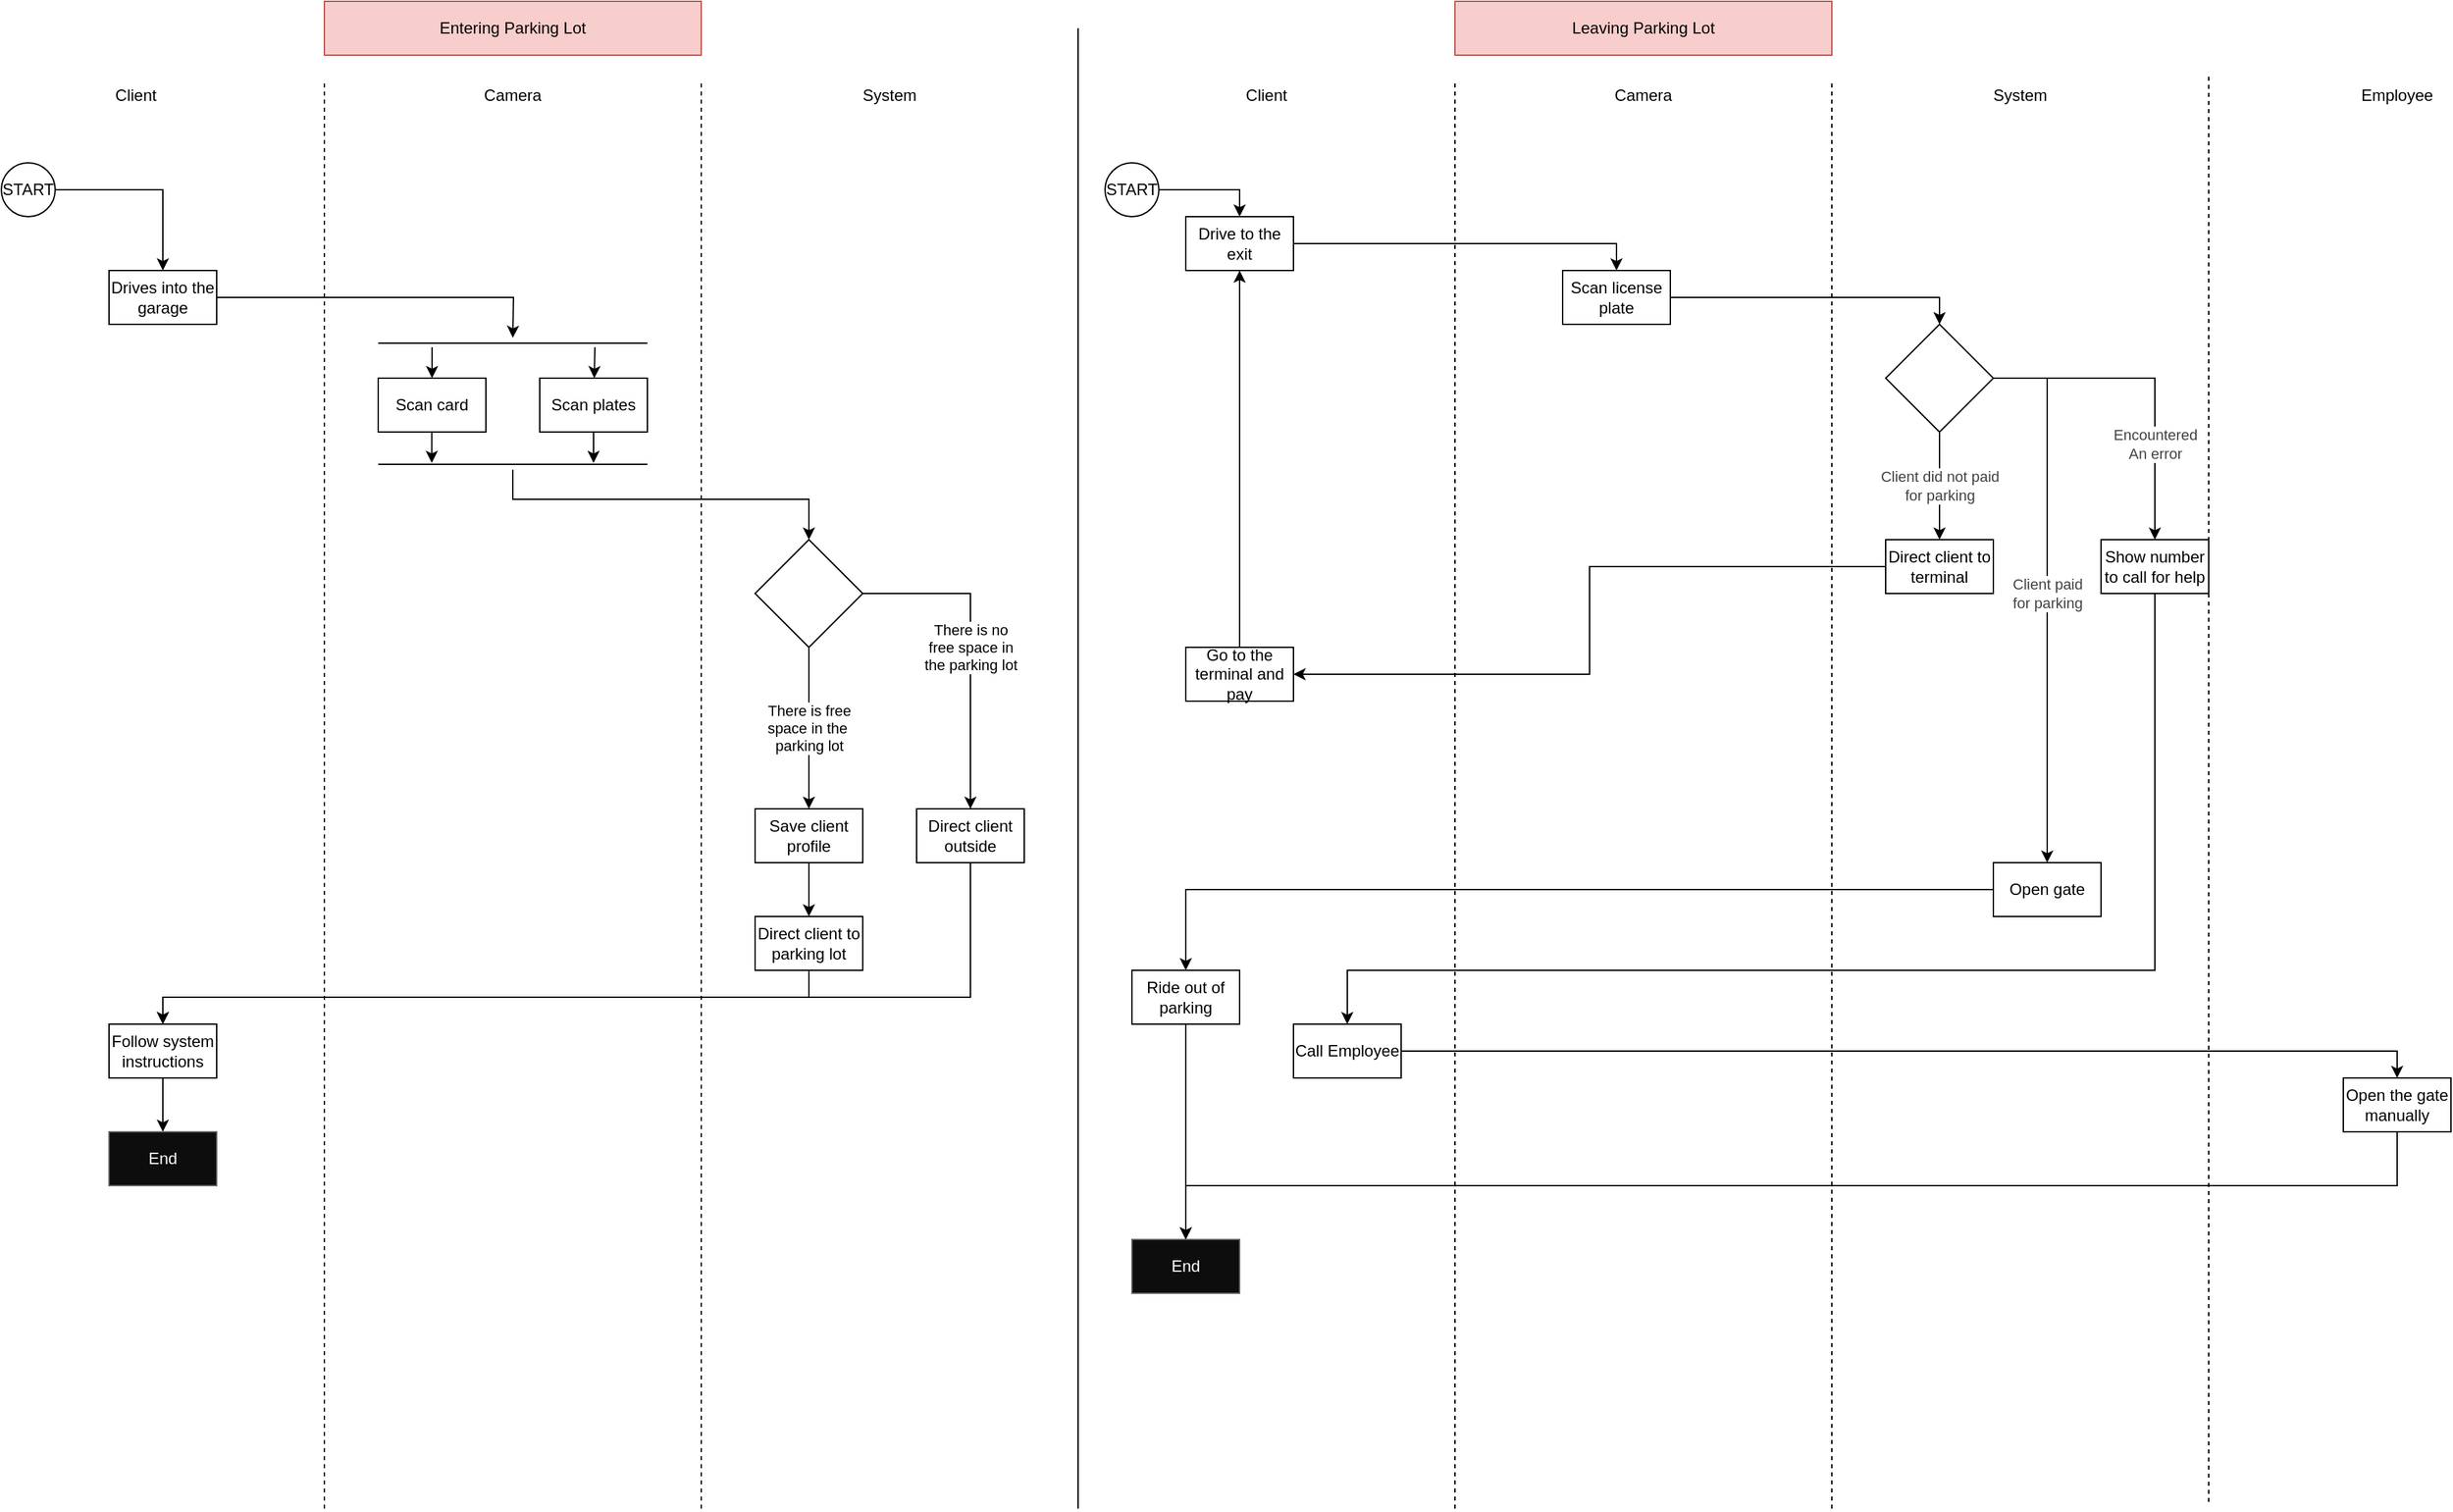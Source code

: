 <mxfile version="15.1.2" type="github">
  <diagram id="C1DIbBVYYJy07VbKHC48" name="Page-1">
    <mxGraphModel dx="1400" dy="1390" grid="1" gridSize="10" guides="1" tooltips="1" connect="1" arrows="1" fold="1" page="1" pageScale="1" pageWidth="827" pageHeight="1169" background="#ffffff" math="0" shadow="0">
      <root>
        <mxCell id="0" />
        <mxCell id="1" parent="0" />
        <mxCell id="G_dQVVGBKOdECIuTIiWy-27" style="edgeStyle=orthogonalEdgeStyle;rounded=0;orthogonalLoop=1;jettySize=auto;html=1;" parent="1" source="G_dQVVGBKOdECIuTIiWy-3" edge="1">
          <mxGeometry relative="1" as="geometry">
            <mxPoint x="420" y="250" as="targetPoint" />
          </mxGeometry>
        </mxCell>
        <mxCell id="G_dQVVGBKOdECIuTIiWy-3" value="Drives into the garage" style="rounded=0;whiteSpace=wrap;html=1;" parent="1" vertex="1">
          <mxGeometry x="120" y="200" width="80" height="40" as="geometry" />
        </mxCell>
        <mxCell id="G_dQVVGBKOdECIuTIiWy-26" style="edgeStyle=orthogonalEdgeStyle;rounded=0;orthogonalLoop=1;jettySize=auto;html=1;entryX=0.5;entryY=0;entryDx=0;entryDy=0;" parent="1" source="G_dQVVGBKOdECIuTIiWy-4" target="G_dQVVGBKOdECIuTIiWy-3" edge="1">
          <mxGeometry relative="1" as="geometry" />
        </mxCell>
        <mxCell id="G_dQVVGBKOdECIuTIiWy-4" value="START" style="ellipse;whiteSpace=wrap;html=1;aspect=fixed;" parent="1" vertex="1">
          <mxGeometry x="40" y="120" width="40" height="40" as="geometry" />
        </mxCell>
        <mxCell id="G_dQVVGBKOdECIuTIiWy-6" value="Client" style="text;html=1;strokeColor=none;fillColor=none;align=center;verticalAlign=middle;whiteSpace=wrap;rounded=0;" parent="1" vertex="1">
          <mxGeometry x="120" y="60" width="40" height="20" as="geometry" />
        </mxCell>
        <mxCell id="G_dQVVGBKOdECIuTIiWy-7" value="Camera" style="text;html=1;strokeColor=none;fillColor=none;align=center;verticalAlign=middle;whiteSpace=wrap;rounded=0;" parent="1" vertex="1">
          <mxGeometry x="400" y="60" width="40" height="20" as="geometry" />
        </mxCell>
        <mxCell id="G_dQVVGBKOdECIuTIiWy-8" value="System" style="text;html=1;strokeColor=none;fillColor=none;align=center;verticalAlign=middle;whiteSpace=wrap;rounded=0;" parent="1" vertex="1">
          <mxGeometry x="680" y="60" width="40" height="20" as="geometry" />
        </mxCell>
        <mxCell id="G_dQVVGBKOdECIuTIiWy-11" value="" style="endArrow=none;html=1;dashed=1;" parent="1" edge="1">
          <mxGeometry width="50" height="50" relative="1" as="geometry">
            <mxPoint x="280" y="1120" as="sourcePoint" />
            <mxPoint x="280" y="60" as="targetPoint" />
          </mxGeometry>
        </mxCell>
        <mxCell id="G_dQVVGBKOdECIuTIiWy-12" value="" style="endArrow=none;html=1;dashed=1;" parent="1" edge="1">
          <mxGeometry width="50" height="50" relative="1" as="geometry">
            <mxPoint x="560" y="1120" as="sourcePoint" />
            <mxPoint x="560" y="60" as="targetPoint" />
          </mxGeometry>
        </mxCell>
        <mxCell id="G_dQVVGBKOdECIuTIiWy-15" value="Scan card" style="rounded=0;whiteSpace=wrap;html=1;" parent="1" vertex="1">
          <mxGeometry x="320" y="280" width="80" height="40" as="geometry" />
        </mxCell>
        <mxCell id="G_dQVVGBKOdECIuTIiWy-16" value="Scan plates" style="rounded=0;whiteSpace=wrap;html=1;" parent="1" vertex="1">
          <mxGeometry x="440" y="280" width="80" height="40" as="geometry" />
        </mxCell>
        <mxCell id="G_dQVVGBKOdECIuTIiWy-25" value="" style="edgeStyle=orthogonalEdgeStyle;rounded=0;orthogonalLoop=1;jettySize=auto;html=1;" parent="1" source="G_dQVVGBKOdECIuTIiWy-17" target="G_dQVVGBKOdECIuTIiWy-24" edge="1">
          <mxGeometry relative="1" as="geometry" />
        </mxCell>
        <mxCell id="G_dQVVGBKOdECIuTIiWy-17" value="Save client profile" style="rounded=0;whiteSpace=wrap;html=1;" parent="1" vertex="1">
          <mxGeometry x="600" y="600" width="80" height="40" as="geometry" />
        </mxCell>
        <mxCell id="G_dQVVGBKOdECIuTIiWy-22" value="There is no &lt;br&gt;free space in &lt;br&gt;the parking lot" style="edgeStyle=orthogonalEdgeStyle;rounded=0;orthogonalLoop=1;jettySize=auto;html=1;entryX=0.5;entryY=0;entryDx=0;entryDy=0;" parent="1" source="G_dQVVGBKOdECIuTIiWy-20" target="G_dQVVGBKOdECIuTIiWy-21" edge="1">
          <mxGeometry relative="1" as="geometry" />
        </mxCell>
        <mxCell id="G_dQVVGBKOdECIuTIiWy-23" value="There is free&lt;br&gt;space in the&amp;nbsp;&lt;br&gt;parking lot" style="edgeStyle=orthogonalEdgeStyle;rounded=0;orthogonalLoop=1;jettySize=auto;html=1;" parent="1" source="G_dQVVGBKOdECIuTIiWy-20" target="G_dQVVGBKOdECIuTIiWy-17" edge="1">
          <mxGeometry relative="1" as="geometry" />
        </mxCell>
        <mxCell id="G_dQVVGBKOdECIuTIiWy-20" value="" style="rhombus;whiteSpace=wrap;html=1;" parent="1" vertex="1">
          <mxGeometry x="600" y="400" width="80" height="80" as="geometry" />
        </mxCell>
        <mxCell id="G_dQVVGBKOdECIuTIiWy-39" style="edgeStyle=orthogonalEdgeStyle;rounded=0;orthogonalLoop=1;jettySize=auto;html=1;" parent="1" source="G_dQVVGBKOdECIuTIiWy-21" target="G_dQVVGBKOdECIuTIiWy-36" edge="1">
          <mxGeometry relative="1" as="geometry">
            <Array as="points">
              <mxPoint x="760" y="740" />
              <mxPoint x="160" y="740" />
            </Array>
          </mxGeometry>
        </mxCell>
        <mxCell id="G_dQVVGBKOdECIuTIiWy-21" value="Direct client outside" style="rounded=0;whiteSpace=wrap;html=1;" parent="1" vertex="1">
          <mxGeometry x="720" y="600" width="80" height="40" as="geometry" />
        </mxCell>
        <mxCell id="G_dQVVGBKOdECIuTIiWy-38" style="edgeStyle=orthogonalEdgeStyle;rounded=0;orthogonalLoop=1;jettySize=auto;html=1;" parent="1" source="G_dQVVGBKOdECIuTIiWy-24" target="G_dQVVGBKOdECIuTIiWy-36" edge="1">
          <mxGeometry relative="1" as="geometry">
            <Array as="points">
              <mxPoint x="640" y="740" />
              <mxPoint x="160" y="740" />
            </Array>
          </mxGeometry>
        </mxCell>
        <mxCell id="G_dQVVGBKOdECIuTIiWy-24" value="Direct client to parking lot" style="rounded=0;whiteSpace=wrap;html=1;" parent="1" vertex="1">
          <mxGeometry x="600" y="680" width="80" height="40" as="geometry" />
        </mxCell>
        <mxCell id="G_dQVVGBKOdECIuTIiWy-30" style="edgeStyle=orthogonalEdgeStyle;rounded=0;orthogonalLoop=1;jettySize=auto;html=1;" parent="1" target="G_dQVVGBKOdECIuTIiWy-15" edge="1">
          <mxGeometry relative="1" as="geometry">
            <mxPoint x="360" y="257" as="sourcePoint" />
            <Array as="points">
              <mxPoint x="360" y="257" />
            </Array>
          </mxGeometry>
        </mxCell>
        <mxCell id="G_dQVVGBKOdECIuTIiWy-29" value="" style="line;strokeWidth=1;fillColor=none;align=left;verticalAlign=middle;spacingTop=-1;spacingLeft=3;spacingRight=3;rotatable=0;labelPosition=right;points=[];portConstraint=eastwest;" parent="1" vertex="1">
          <mxGeometry x="320" y="250" width="200" height="8" as="geometry" />
        </mxCell>
        <mxCell id="G_dQVVGBKOdECIuTIiWy-31" style="edgeStyle=orthogonalEdgeStyle;rounded=0;orthogonalLoop=1;jettySize=auto;html=1;" parent="1" edge="1">
          <mxGeometry relative="1" as="geometry">
            <mxPoint x="481" y="257" as="sourcePoint" />
            <mxPoint x="480.5" y="280" as="targetPoint" />
          </mxGeometry>
        </mxCell>
        <mxCell id="G_dQVVGBKOdECIuTIiWy-35" style="edgeStyle=orthogonalEdgeStyle;rounded=0;orthogonalLoop=1;jettySize=auto;html=1;" parent="1" source="G_dQVVGBKOdECIuTIiWy-32" target="G_dQVVGBKOdECIuTIiWy-20" edge="1">
          <mxGeometry relative="1" as="geometry">
            <Array as="points">
              <mxPoint x="420" y="370" />
              <mxPoint x="640" y="370" />
            </Array>
          </mxGeometry>
        </mxCell>
        <mxCell id="G_dQVVGBKOdECIuTIiWy-32" value="" style="line;strokeWidth=1;fillColor=none;align=left;verticalAlign=middle;spacingTop=-1;spacingLeft=3;spacingRight=3;rotatable=0;labelPosition=right;points=[];portConstraint=eastwest;" parent="1" vertex="1">
          <mxGeometry x="320" y="340" width="200" height="8" as="geometry" />
        </mxCell>
        <mxCell id="G_dQVVGBKOdECIuTIiWy-33" style="edgeStyle=orthogonalEdgeStyle;rounded=0;orthogonalLoop=1;jettySize=auto;html=1;" parent="1" edge="1">
          <mxGeometry relative="1" as="geometry">
            <mxPoint x="359.8" y="320" as="sourcePoint" />
            <mxPoint x="359.8" y="343" as="targetPoint" />
            <Array as="points">
              <mxPoint x="359.8" y="320" />
            </Array>
          </mxGeometry>
        </mxCell>
        <mxCell id="G_dQVVGBKOdECIuTIiWy-34" style="edgeStyle=orthogonalEdgeStyle;rounded=0;orthogonalLoop=1;jettySize=auto;html=1;" parent="1" edge="1">
          <mxGeometry relative="1" as="geometry">
            <mxPoint x="480" y="320" as="sourcePoint" />
            <mxPoint x="480" y="343" as="targetPoint" />
            <Array as="points">
              <mxPoint x="480" y="320" />
            </Array>
          </mxGeometry>
        </mxCell>
        <mxCell id="G_dQVVGBKOdECIuTIiWy-41" style="edgeStyle=orthogonalEdgeStyle;rounded=0;orthogonalLoop=1;jettySize=auto;html=1;" parent="1" source="G_dQVVGBKOdECIuTIiWy-36" target="G_dQVVGBKOdECIuTIiWy-40" edge="1">
          <mxGeometry relative="1" as="geometry" />
        </mxCell>
        <mxCell id="G_dQVVGBKOdECIuTIiWy-36" value="Follow system instructions" style="rounded=0;whiteSpace=wrap;html=1;" parent="1" vertex="1">
          <mxGeometry x="120" y="760" width="80" height="40" as="geometry" />
        </mxCell>
        <mxCell id="G_dQVVGBKOdECIuTIiWy-40" value="&lt;font color=&quot;#ffffff&quot;&gt;End&lt;/font&gt;" style="rounded=0;whiteSpace=wrap;html=1;strokeColor=#666666;fontColor=#333333;fillColor=#0D0D0D;" parent="1" vertex="1">
          <mxGeometry x="120" y="840" width="80" height="40" as="geometry" />
        </mxCell>
        <mxCell id="G_dQVVGBKOdECIuTIiWy-42" value="" style="endArrow=none;html=1;" parent="1" edge="1">
          <mxGeometry width="50" height="50" relative="1" as="geometry">
            <mxPoint x="840" y="1120" as="sourcePoint" />
            <mxPoint x="840" y="20" as="targetPoint" />
          </mxGeometry>
        </mxCell>
        <mxCell id="G_dQVVGBKOdECIuTIiWy-44" value="Entering Parking Lot" style="rounded=0;whiteSpace=wrap;html=1;fillColor=#f8cecc;strokeColor=#b85450;" parent="1" vertex="1">
          <mxGeometry x="280" width="280" height="40" as="geometry" />
        </mxCell>
        <mxCell id="G_dQVVGBKOdECIuTIiWy-46" value="Client" style="text;html=1;strokeColor=none;fillColor=none;align=center;verticalAlign=middle;whiteSpace=wrap;rounded=0;" parent="1" vertex="1">
          <mxGeometry x="960" y="60" width="40" height="20" as="geometry" />
        </mxCell>
        <mxCell id="G_dQVVGBKOdECIuTIiWy-47" value="Camera" style="text;html=1;strokeColor=none;fillColor=none;align=center;verticalAlign=middle;whiteSpace=wrap;rounded=0;" parent="1" vertex="1">
          <mxGeometry x="1240" y="60" width="40" height="20" as="geometry" />
        </mxCell>
        <mxCell id="G_dQVVGBKOdECIuTIiWy-48" value="System" style="text;html=1;strokeColor=none;fillColor=none;align=center;verticalAlign=middle;whiteSpace=wrap;rounded=0;" parent="1" vertex="1">
          <mxGeometry x="1520" y="60" width="40" height="20" as="geometry" />
        </mxCell>
        <mxCell id="G_dQVVGBKOdECIuTIiWy-49" value="" style="endArrow=none;html=1;dashed=1;" parent="1" edge="1">
          <mxGeometry width="50" height="50" relative="1" as="geometry">
            <mxPoint x="1120" y="1120" as="sourcePoint" />
            <mxPoint x="1120" y="60.0" as="targetPoint" />
          </mxGeometry>
        </mxCell>
        <mxCell id="G_dQVVGBKOdECIuTIiWy-50" value="" style="endArrow=none;html=1;dashed=1;" parent="1" edge="1">
          <mxGeometry width="50" height="50" relative="1" as="geometry">
            <mxPoint x="1400" y="1120" as="sourcePoint" />
            <mxPoint x="1400" y="60.0" as="targetPoint" />
          </mxGeometry>
        </mxCell>
        <mxCell id="G_dQVVGBKOdECIuTIiWy-51" value="Leaving Parking Lot" style="rounded=0;whiteSpace=wrap;html=1;fillColor=#f8cecc;strokeColor=#b85450;" parent="1" vertex="1">
          <mxGeometry x="1120" width="280" height="40" as="geometry" />
        </mxCell>
        <mxCell id="0aZzvvCtcel9WRgSe26O-8" style="edgeStyle=orthogonalEdgeStyle;rounded=0;orthogonalLoop=1;jettySize=auto;html=1;entryX=0.5;entryY=0;entryDx=0;entryDy=0;fontColor=#424242;" edge="1" parent="1" source="G_dQVVGBKOdECIuTIiWy-52" target="G_dQVVGBKOdECIuTIiWy-57">
          <mxGeometry relative="1" as="geometry" />
        </mxCell>
        <mxCell id="G_dQVVGBKOdECIuTIiWy-52" value="START" style="ellipse;whiteSpace=wrap;html=1;aspect=fixed;" parent="1" vertex="1">
          <mxGeometry x="860" y="120" width="40" height="40" as="geometry" />
        </mxCell>
        <mxCell id="0aZzvvCtcel9WRgSe26O-9" style="edgeStyle=orthogonalEdgeStyle;rounded=0;orthogonalLoop=1;jettySize=auto;html=1;entryX=0.5;entryY=0;entryDx=0;entryDy=0;fontColor=#424242;" edge="1" parent="1" source="G_dQVVGBKOdECIuTIiWy-57" target="0aZzvvCtcel9WRgSe26O-7">
          <mxGeometry relative="1" as="geometry" />
        </mxCell>
        <mxCell id="G_dQVVGBKOdECIuTIiWy-57" value="Drive to the exit" style="rounded=0;whiteSpace=wrap;html=1;" parent="1" vertex="1">
          <mxGeometry x="920" y="160" width="80" height="40" as="geometry" />
        </mxCell>
        <mxCell id="0aZzvvCtcel9WRgSe26O-4" value="Client did not paid&lt;br&gt;for parking" style="edgeStyle=orthogonalEdgeStyle;rounded=0;orthogonalLoop=1;jettySize=auto;html=1;fontColor=#424242;" edge="1" parent="1" source="0aZzvvCtcel9WRgSe26O-1" target="0aZzvvCtcel9WRgSe26O-2">
          <mxGeometry relative="1" as="geometry" />
        </mxCell>
        <mxCell id="0aZzvvCtcel9WRgSe26O-5" value="Client paid&lt;br&gt;for parking" style="edgeStyle=orthogonalEdgeStyle;rounded=0;orthogonalLoop=1;jettySize=auto;html=1;fontColor=#424242;" edge="1" parent="1" source="0aZzvvCtcel9WRgSe26O-1" target="0aZzvvCtcel9WRgSe26O-3">
          <mxGeometry relative="1" as="geometry">
            <Array as="points">
              <mxPoint x="1560" y="280" />
            </Array>
          </mxGeometry>
        </mxCell>
        <mxCell id="0aZzvvCtcel9WRgSe26O-17" value="Encountered&lt;br&gt;An error" style="edgeStyle=orthogonalEdgeStyle;rounded=0;orthogonalLoop=1;jettySize=auto;html=1;fontColor=#424242;" edge="1" parent="1" source="0aZzvvCtcel9WRgSe26O-1" target="0aZzvvCtcel9WRgSe26O-18">
          <mxGeometry x="0.417" relative="1" as="geometry">
            <mxPoint x="1680" y="330" as="targetPoint" />
            <mxPoint y="-1" as="offset" />
          </mxGeometry>
        </mxCell>
        <mxCell id="0aZzvvCtcel9WRgSe26O-1" value="" style="rhombus;whiteSpace=wrap;html=1;" vertex="1" parent="1">
          <mxGeometry x="1440" y="240" width="80" height="80" as="geometry" />
        </mxCell>
        <mxCell id="0aZzvvCtcel9WRgSe26O-11" style="edgeStyle=orthogonalEdgeStyle;rounded=0;orthogonalLoop=1;jettySize=auto;html=1;entryX=1;entryY=0.5;entryDx=0;entryDy=0;fontColor=#424242;" edge="1" parent="1" source="0aZzvvCtcel9WRgSe26O-2" target="0aZzvvCtcel9WRgSe26O-6">
          <mxGeometry relative="1" as="geometry" />
        </mxCell>
        <mxCell id="0aZzvvCtcel9WRgSe26O-2" value="Direct client to terminal" style="rounded=0;whiteSpace=wrap;html=1;" vertex="1" parent="1">
          <mxGeometry x="1440" y="400" width="80" height="40" as="geometry" />
        </mxCell>
        <mxCell id="0aZzvvCtcel9WRgSe26O-14" style="edgeStyle=orthogonalEdgeStyle;rounded=0;orthogonalLoop=1;jettySize=auto;html=1;entryX=0.5;entryY=0;entryDx=0;entryDy=0;fontColor=#424242;" edge="1" parent="1" source="0aZzvvCtcel9WRgSe26O-3" target="0aZzvvCtcel9WRgSe26O-13">
          <mxGeometry relative="1" as="geometry" />
        </mxCell>
        <mxCell id="0aZzvvCtcel9WRgSe26O-3" value="Open gate" style="rounded=0;whiteSpace=wrap;html=1;" vertex="1" parent="1">
          <mxGeometry x="1520" y="640" width="80" height="40" as="geometry" />
        </mxCell>
        <mxCell id="0aZzvvCtcel9WRgSe26O-12" style="edgeStyle=orthogonalEdgeStyle;rounded=0;orthogonalLoop=1;jettySize=auto;html=1;entryX=0.5;entryY=1;entryDx=0;entryDy=0;fontColor=#424242;" edge="1" parent="1" source="0aZzvvCtcel9WRgSe26O-6" target="G_dQVVGBKOdECIuTIiWy-57">
          <mxGeometry relative="1" as="geometry" />
        </mxCell>
        <mxCell id="0aZzvvCtcel9WRgSe26O-6" value="Go to the terminal and pay" style="rounded=0;whiteSpace=wrap;html=1;" vertex="1" parent="1">
          <mxGeometry x="920" y="480" width="80" height="40" as="geometry" />
        </mxCell>
        <mxCell id="0aZzvvCtcel9WRgSe26O-10" style="edgeStyle=orthogonalEdgeStyle;rounded=0;orthogonalLoop=1;jettySize=auto;html=1;entryX=0.5;entryY=0;entryDx=0;entryDy=0;fontColor=#424242;" edge="1" parent="1" source="0aZzvvCtcel9WRgSe26O-7" target="0aZzvvCtcel9WRgSe26O-1">
          <mxGeometry relative="1" as="geometry" />
        </mxCell>
        <mxCell id="0aZzvvCtcel9WRgSe26O-7" value="Scan license plate" style="rounded=0;whiteSpace=wrap;html=1;" vertex="1" parent="1">
          <mxGeometry x="1200" y="200" width="80" height="40" as="geometry" />
        </mxCell>
        <mxCell id="0aZzvvCtcel9WRgSe26O-16" style="edgeStyle=orthogonalEdgeStyle;rounded=0;orthogonalLoop=1;jettySize=auto;html=1;entryX=0.5;entryY=0;entryDx=0;entryDy=0;fontColor=#424242;" edge="1" parent="1" source="0aZzvvCtcel9WRgSe26O-13" target="0aZzvvCtcel9WRgSe26O-15">
          <mxGeometry relative="1" as="geometry" />
        </mxCell>
        <mxCell id="0aZzvvCtcel9WRgSe26O-13" value="Ride out of parking" style="rounded=0;whiteSpace=wrap;html=1;" vertex="1" parent="1">
          <mxGeometry x="880" y="720" width="80" height="40" as="geometry" />
        </mxCell>
        <mxCell id="0aZzvvCtcel9WRgSe26O-15" value="&lt;font color=&quot;#ffffff&quot;&gt;End&lt;/font&gt;" style="rounded=0;whiteSpace=wrap;html=1;strokeColor=#666666;fontColor=#333333;fillColor=#0D0D0D;" vertex="1" parent="1">
          <mxGeometry x="880" y="920" width="80" height="40" as="geometry" />
        </mxCell>
        <mxCell id="0aZzvvCtcel9WRgSe26O-20" style="edgeStyle=orthogonalEdgeStyle;rounded=0;orthogonalLoop=1;jettySize=auto;html=1;fontColor=#424242;" edge="1" parent="1" source="0aZzvvCtcel9WRgSe26O-18" target="0aZzvvCtcel9WRgSe26O-19">
          <mxGeometry relative="1" as="geometry">
            <Array as="points">
              <mxPoint x="1640" y="720" />
              <mxPoint x="1040" y="720" />
            </Array>
          </mxGeometry>
        </mxCell>
        <mxCell id="0aZzvvCtcel9WRgSe26O-18" value="Show number to call for help" style="rounded=0;whiteSpace=wrap;html=1;" vertex="1" parent="1">
          <mxGeometry x="1600" y="400" width="80" height="40" as="geometry" />
        </mxCell>
        <mxCell id="0aZzvvCtcel9WRgSe26O-24" style="edgeStyle=orthogonalEdgeStyle;rounded=0;orthogonalLoop=1;jettySize=auto;html=1;entryX=0.5;entryY=0;entryDx=0;entryDy=0;fontColor=#424242;" edge="1" parent="1" source="0aZzvvCtcel9WRgSe26O-19" target="0aZzvvCtcel9WRgSe26O-23">
          <mxGeometry relative="1" as="geometry" />
        </mxCell>
        <mxCell id="0aZzvvCtcel9WRgSe26O-19" value="Call Employee" style="rounded=0;whiteSpace=wrap;html=1;" vertex="1" parent="1">
          <mxGeometry x="1000" y="760" width="80" height="40" as="geometry" />
        </mxCell>
        <mxCell id="0aZzvvCtcel9WRgSe26O-21" value="" style="endArrow=none;html=1;dashed=1;" edge="1" parent="1">
          <mxGeometry width="50" height="50" relative="1" as="geometry">
            <mxPoint x="1680" y="1115" as="sourcePoint" />
            <mxPoint x="1680" y="55.0" as="targetPoint" />
          </mxGeometry>
        </mxCell>
        <mxCell id="0aZzvvCtcel9WRgSe26O-22" value="Employee" style="text;html=1;strokeColor=none;fillColor=none;align=center;verticalAlign=middle;whiteSpace=wrap;rounded=0;" vertex="1" parent="1">
          <mxGeometry x="1800" y="60" width="40" height="20" as="geometry" />
        </mxCell>
        <mxCell id="0aZzvvCtcel9WRgSe26O-25" style="edgeStyle=orthogonalEdgeStyle;rounded=0;orthogonalLoop=1;jettySize=auto;html=1;entryX=0.5;entryY=0;entryDx=0;entryDy=0;fontColor=#424242;" edge="1" parent="1" source="0aZzvvCtcel9WRgSe26O-23" target="0aZzvvCtcel9WRgSe26O-15">
          <mxGeometry relative="1" as="geometry">
            <Array as="points">
              <mxPoint x="1820" y="880" />
              <mxPoint x="920" y="880" />
            </Array>
          </mxGeometry>
        </mxCell>
        <mxCell id="0aZzvvCtcel9WRgSe26O-23" value="Open the gate manually" style="rounded=0;whiteSpace=wrap;html=1;" vertex="1" parent="1">
          <mxGeometry x="1780" y="800" width="80" height="40" as="geometry" />
        </mxCell>
      </root>
    </mxGraphModel>
  </diagram>
</mxfile>
